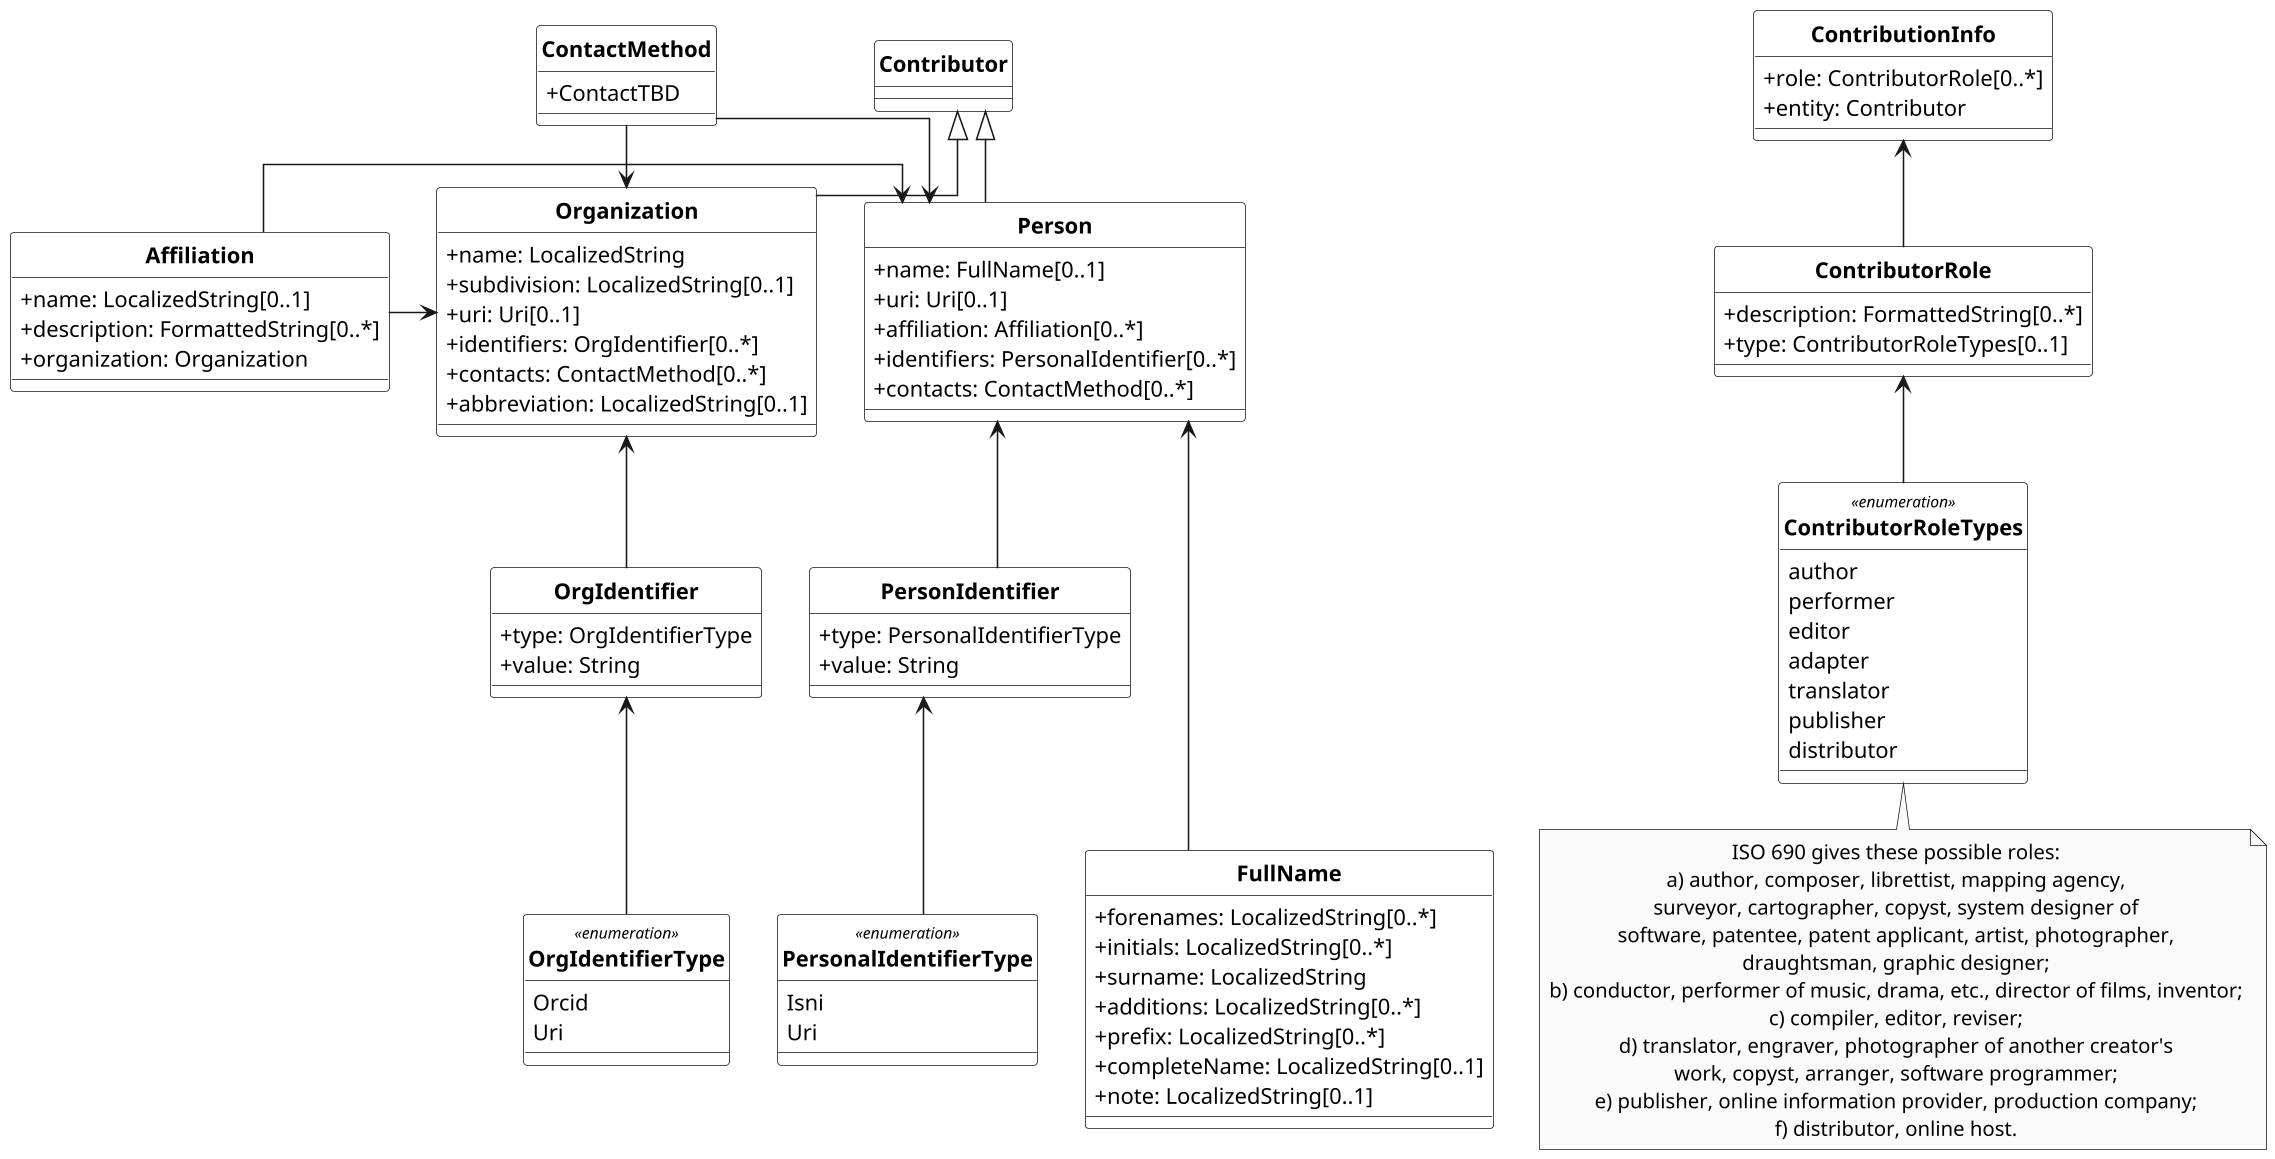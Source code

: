@startuml RelBib_Contributor
/'
Diagram:        RelBib_Citation
DateCreate:     30/08/2018
Description:    These bibliographic models are developed to consolidate and standardize the data models used for bibliographic and citation purposes.
                These models are meant to be fully compatible with ISO 690 and ISO TC 46’s (and SC 4, SC 9) work on bibliography.
                They are used extensively in the following projects as containers for bibliographic data management and for managing document metadata:

                - ISO Standards
                - CSD Standards
                - Chinese Standards (GB and family)
                - ISO bibliography gem
                
                Below are the UML diagrams.
                The document models are expressed as UML and as RelaxNG Compact (RNC) grammars; see discussion under Grammars. This repository contains the RNC grammars for the base BibliographicItem model, Citation model and the Contributor model.
                The document models are currently used by IsoDoc-based authoring tools for standards, which convert Asciidoctor source to XML representations of the document models, and validate the XML generated against the RNC schemas:
                
                - https://github.com/riboseinc/asciidoctor-iso
                - https://github.com/riboseinc/asciidoctor-csd
                - https://github.com/riboseinc/asciidoctor-gb
                
                They are also used by tools that render those XML representations of the document models, into HTML and Microsoft Word:
                
                - https://github.com/riboseinc/isodoc
                - https://github.com/riboseinc/asciidoctor-csd (inheriting from isodoc)
                - https://github.com/riboseinc/asciidoctor-gb (inheriting from isodoc)

Hystory of changes:
> DD/MM/YYYY
    - 
    - 
'/

'******* CONFIGURATION ************************************************
top to bottom direction
skinparam classAttributeIconSize 0
skinparam Dpi 150
skinparam Monochrome true
skinparam LineType ortho
skinparam nodesep 30
skinparam ranksep 30
hide circle
/' skinparam CircledCharacterRadius 0 '/
/' skinparam CircledCharacterFontSize 0 '/
skinparam Default {
TextAlignment center
FontName Helvetica
}
skinparam Class {
AttributeIconSize 0
BackgroundColor White
FontStyle bold
StereotypeFontSize 10
}
skinparam Rectangle {
BackgroundColor White
FontStyle bold
FontSize 11
StereotypeFontSize 10
}
skinparam Object {
BackgroundColor White
FontStyle bold
FontSize 11
StereotypeFontSize 10
}
skinparam Entity {
StereotypeFontSize 10
}

'******* CLASS DEFINITION *********************************************
class Contributor {

}

together {
    class Person{
        +name: FullName[0..1]
        +uri: Uri[0..1]
        +affiliation: Affiliation[0..*]
        +identifiers: PersonalIdentifier[0..*]
        +contacts: ContactMethod[0..*]
    }

    class ContactMethod{
        +ContactTBD
    }

    class Organization{
        +name: LocalizedString
        +subdivision: LocalizedString[0..1]
        +uri: Uri[0..1]
        +identifiers: OrgIdentifier[0..*]
        +contacts: ContactMethod[0..*]
        +abbreviation: LocalizedString[0..1]
    }
}

together {
    class PersonIdentifier {
        +type: PersonalIdentifierType
        +value: String
    }

    class Affiliation{
        +name: LocalizedString[0..1]
        +description: FormattedString[0..*]
        +organization: Organization
    }

    class OrgIdentifier{
        +type: OrgIdentifierType
        +value: String
    }

}


together {
    enum PersonalIdentifierType <<enumeration>>{
        Isni
        Uri
    }

    class FullName{
        +forenames: LocalizedString[0..*]
        +initials: LocalizedString[0..*]
        +surname: LocalizedString
        +additions: LocalizedString[0..*]
        +prefix: LocalizedString[0..*]
        +completeName: LocalizedString[0..1]
        +note: LocalizedString[0..1]
    }

    enum OrgIdentifierType <<enumeration>>{
        Orcid
        Uri
    }
}


class ContributionInfo{
    +role: ContributorRole[0..*]
    +entity: Contributor
}

class ContributorRole{
    +description: FormattedString[0..*]
    +type: ContributorRoleTypes[0..1]
}


enum ContributorRoleTypes <<enumeration>>{
    author
    performer
    editor
    adapter
    translator
    publisher
    distributor
}

'******* NOTES ********************************************************
note bottom of ContributorRoleTypes: ISO 690 gives these possible roles:\na) author, composer, librettist, mapping agency,\nsurveyor, cartographer, copyst, system designer of\nsoftware, patentee, patent applicant, artist, photographer,\ndraughtsman, graphic designer;\nb) conductor, performer of music, drama, etc., director of films, inventor;\nc) compiler, editor, reviser;\nd) translator, engraver, photographer of another creator's\nwork, copyst, arranger, software programmer;\ne) publisher, online information provider, production company;\nf) distributor, online host.

'******* CLASS RELATIONS **********************************************
Contributor <|-- Person
Contributor <|-- Organization

Person <-left- ContactMethod
ContactMethod -right-> Organization

Person <-- PersonIdentifier
PersonIdentifier <-- PersonalIdentifierType

Person <-left- Affiliation
Affiliation -right-> Organization

ContactMethod -[hidden]- Affiliation

Person <-- FullName

Organization <-- OrgIdentifier
OrgIdentifier <-- OrgIdentifierType

ContributionInfo <-- ContributorRole
ContributorRole <-- ContributorRoleTypes

@enduml